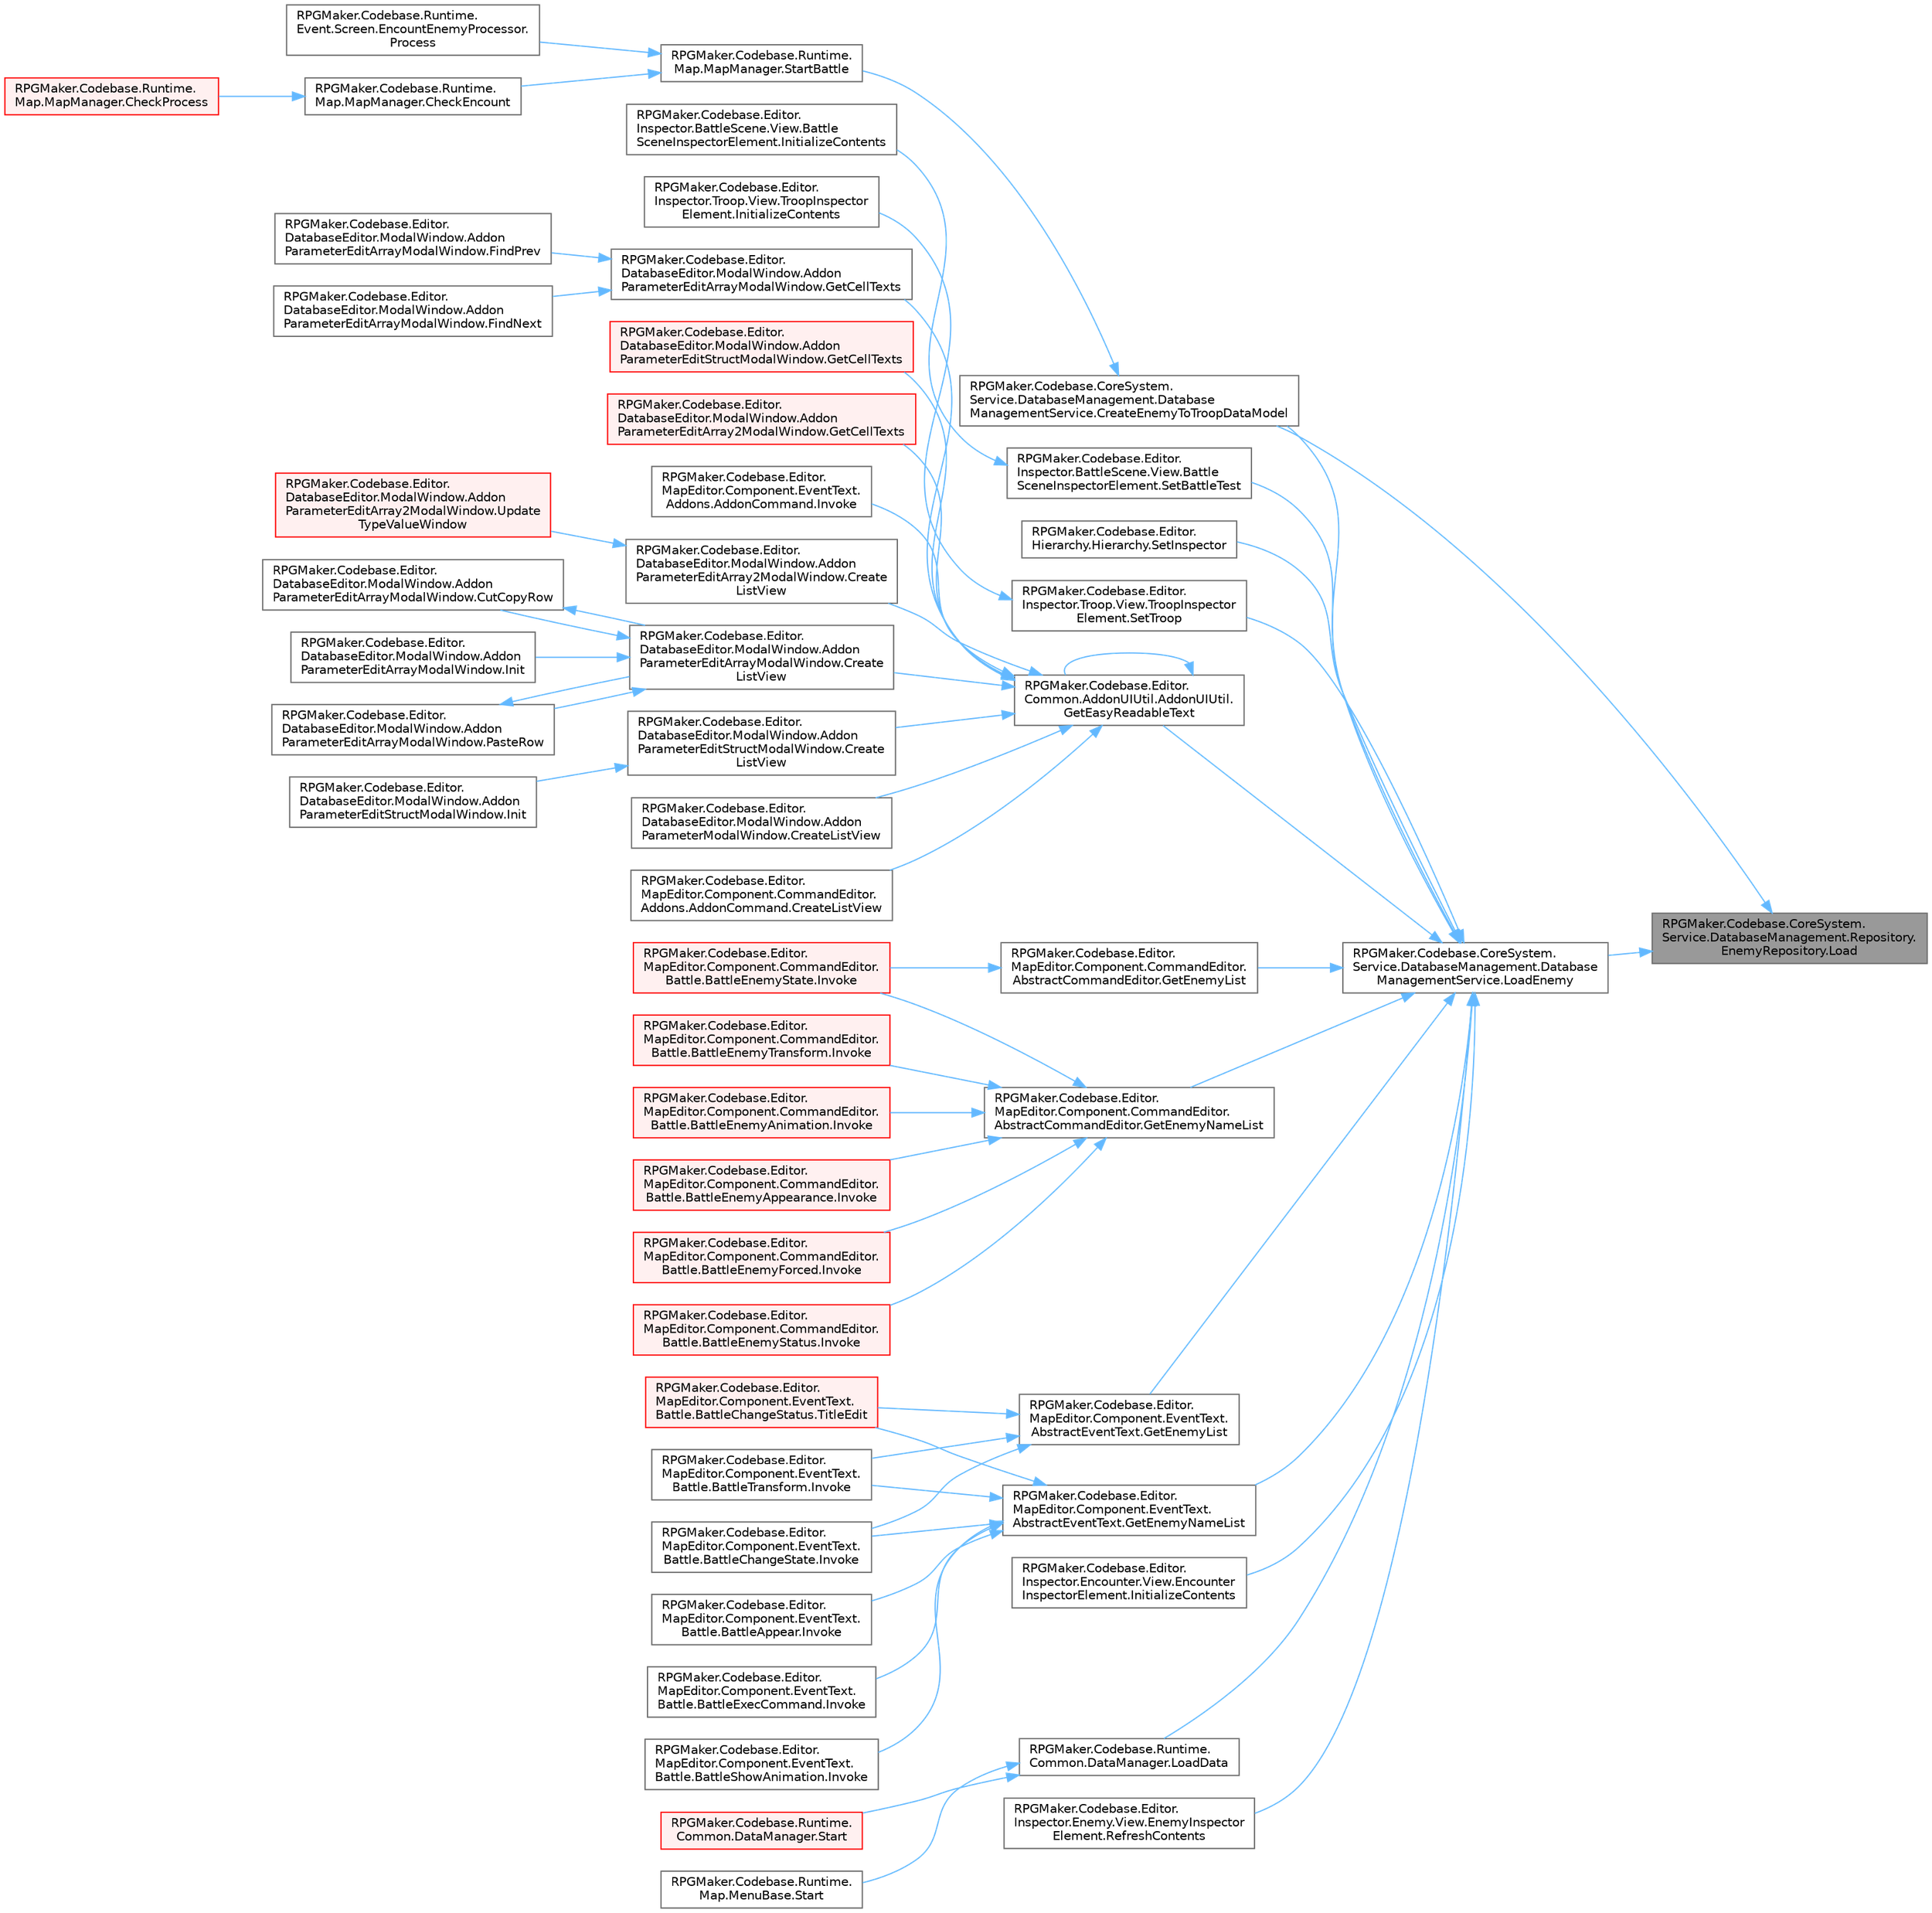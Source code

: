 digraph "RPGMaker.Codebase.CoreSystem.Service.DatabaseManagement.Repository.EnemyRepository.Load"
{
 // LATEX_PDF_SIZE
  bgcolor="transparent";
  edge [fontname=Helvetica,fontsize=10,labelfontname=Helvetica,labelfontsize=10];
  node [fontname=Helvetica,fontsize=10,shape=box,height=0.2,width=0.4];
  rankdir="RL";
  Node1 [id="Node000001",label="RPGMaker.Codebase.CoreSystem.\lService.DatabaseManagement.Repository.\lEnemyRepository.Load",height=0.2,width=0.4,color="gray40", fillcolor="grey60", style="filled", fontcolor="black",tooltip="😁 読込"];
  Node1 -> Node2 [id="edge1_Node000001_Node000002",dir="back",color="steelblue1",style="solid",tooltip=" "];
  Node2 [id="Node000002",label="RPGMaker.Codebase.CoreSystem.\lService.DatabaseManagement.Database\lManagementService.CreateEnemyToTroopDataModel",height=0.2,width=0.4,color="grey40", fillcolor="white", style="filled",URL="$db/db0/class_r_p_g_maker_1_1_codebase_1_1_core_system_1_1_service_1_1_database_management_1_1_database_management_service.html#a657d9ffe203a103129187e1a201e4efc",tooltip="😁 敵キャラのリストから新しく敵グループを作成"];
  Node2 -> Node3 [id="edge2_Node000002_Node000003",dir="back",color="steelblue1",style="solid",tooltip=" "];
  Node3 [id="Node000003",label="RPGMaker.Codebase.Runtime.\lMap.MapManager.StartBattle",height=0.2,width=0.4,color="grey40", fillcolor="white", style="filled",URL="$d5/d0f/class_r_p_g_maker_1_1_codebase_1_1_runtime_1_1_map_1_1_map_manager.html#a2abe6a815918a5f31af8e1031b4ce039",tooltip=" "];
  Node3 -> Node4 [id="edge3_Node000003_Node000004",dir="back",color="steelblue1",style="solid",tooltip=" "];
  Node4 [id="Node000004",label="RPGMaker.Codebase.Runtime.\lMap.MapManager.CheckEncount",height=0.2,width=0.4,color="grey40", fillcolor="white", style="filled",URL="$d5/d0f/class_r_p_g_maker_1_1_codebase_1_1_runtime_1_1_map_1_1_map_manager.html#ade4dde4a1fa8535ef5adbeb52c1b3a3d",tooltip=" "];
  Node4 -> Node5 [id="edge4_Node000004_Node000005",dir="back",color="steelblue1",style="solid",tooltip=" "];
  Node5 [id="Node000005",label="RPGMaker.Codebase.Runtime.\lMap.MapManager.CheckProcess",height=0.2,width=0.4,color="red", fillcolor="#FFF0F0", style="filled",URL="$d5/d0f/class_r_p_g_maker_1_1_codebase_1_1_runtime_1_1_map_1_1_map_manager.html#af61111401b6e289e7cd71c37c80bff5d",tooltip="移動後の各判定処理"];
  Node3 -> Node69 [id="edge5_Node000003_Node000069",dir="back",color="steelblue1",style="solid",tooltip=" "];
  Node69 [id="Node000069",label="RPGMaker.Codebase.Runtime.\lEvent.Screen.EncountEnemyProcessor.\lProcess",height=0.2,width=0.4,color="grey40", fillcolor="white", style="filled",URL="$da/d81/class_r_p_g_maker_1_1_codebase_1_1_runtime_1_1_event_1_1_screen_1_1_encount_enemy_processor.html#a4fe526998868f3f73d7758da52cbc7d6",tooltip="😁 処理"];
  Node1 -> Node70 [id="edge6_Node000001_Node000070",dir="back",color="steelblue1",style="solid",tooltip=" "];
  Node70 [id="Node000070",label="RPGMaker.Codebase.CoreSystem.\lService.DatabaseManagement.Database\lManagementService.LoadEnemy",height=0.2,width=0.4,color="grey40", fillcolor="white", style="filled",URL="$db/db0/class_r_p_g_maker_1_1_codebase_1_1_core_system_1_1_service_1_1_database_management_1_1_database_management_service.html#a56946e6c58a5ec0f4641533476d5982c",tooltip="😁 敵読込"];
  Node70 -> Node2 [id="edge7_Node000070_Node000002",dir="back",color="steelblue1",style="solid",tooltip=" "];
  Node70 -> Node71 [id="edge8_Node000070_Node000071",dir="back",color="steelblue1",style="solid",tooltip=" "];
  Node71 [id="Node000071",label="RPGMaker.Codebase.Editor.\lCommon.AddonUIUtil.AddonUIUtil.\lGetEasyReadableText",height=0.2,width=0.4,color="grey40", fillcolor="white", style="filled",URL="$d4/d5f/class_r_p_g_maker_1_1_codebase_1_1_editor_1_1_common_1_1_addon_u_i_util_1_1_addon_u_i_util.html#a2e27a60230e482d3f5605b82634925cb",tooltip="😁 簡単読みやすいテキスト取得"];
  Node71 -> Node72 [id="edge9_Node000071_Node000072",dir="back",color="steelblue1",style="solid",tooltip=" "];
  Node72 [id="Node000072",label="RPGMaker.Codebase.Editor.\lDatabaseEditor.ModalWindow.Addon\lParameterEditArray2ModalWindow.Create\lListView",height=0.2,width=0.4,color="grey40", fillcolor="white", style="filled",URL="$da/d1b/class_r_p_g_maker_1_1_codebase_1_1_editor_1_1_database_editor_1_1_modal_window_1_1_addon_parameter_edit_array2_modal_window.html#a5ba1083e2d9cedbd3a9d9d09c58ac850",tooltip="😁 リスト・ビュー作成"];
  Node72 -> Node73 [id="edge10_Node000072_Node000073",dir="back",color="steelblue1",style="solid",tooltip=" "];
  Node73 [id="Node000073",label="RPGMaker.Codebase.Editor.\lDatabaseEditor.ModalWindow.Addon\lParameterEditArray2ModalWindow.Update\lTypeValueWindow",height=0.2,width=0.4,color="red", fillcolor="#FFF0F0", style="filled",URL="$da/d1b/class_r_p_g_maker_1_1_codebase_1_1_editor_1_1_database_editor_1_1_modal_window_1_1_addon_parameter_edit_array2_modal_window.html#a276b6fc351b3a2e8ae0cbe66f5e523bf",tooltip="😁 型値ウィンドウ更新"];
  Node71 -> Node81 [id="edge11_Node000071_Node000081",dir="back",color="steelblue1",style="solid",tooltip=" "];
  Node81 [id="Node000081",label="RPGMaker.Codebase.Editor.\lDatabaseEditor.ModalWindow.Addon\lParameterEditArrayModalWindow.Create\lListView",height=0.2,width=0.4,color="grey40", fillcolor="white", style="filled",URL="$d1/d7f/class_r_p_g_maker_1_1_codebase_1_1_editor_1_1_database_editor_1_1_modal_window_1_1_addon_parameter_edit_array_modal_window.html#a9db2ab59d7a41e650d355c6fc05db5c3",tooltip=" "];
  Node81 -> Node82 [id="edge12_Node000081_Node000082",dir="back",color="steelblue1",style="solid",tooltip=" "];
  Node82 [id="Node000082",label="RPGMaker.Codebase.Editor.\lDatabaseEditor.ModalWindow.Addon\lParameterEditArrayModalWindow.CutCopyRow",height=0.2,width=0.4,color="grey40", fillcolor="white", style="filled",URL="$d1/d7f/class_r_p_g_maker_1_1_codebase_1_1_editor_1_1_database_editor_1_1_modal_window_1_1_addon_parameter_edit_array_modal_window.html#a72eebb28e5116e3ff64fc722b525af7c",tooltip=" "];
  Node82 -> Node81 [id="edge13_Node000082_Node000081",dir="back",color="steelblue1",style="solid",tooltip=" "];
  Node81 -> Node83 [id="edge14_Node000081_Node000083",dir="back",color="steelblue1",style="solid",tooltip=" "];
  Node83 [id="Node000083",label="RPGMaker.Codebase.Editor.\lDatabaseEditor.ModalWindow.Addon\lParameterEditArrayModalWindow.Init",height=0.2,width=0.4,color="grey40", fillcolor="white", style="filled",URL="$d1/d7f/class_r_p_g_maker_1_1_codebase_1_1_editor_1_1_database_editor_1_1_modal_window_1_1_addon_parameter_edit_array_modal_window.html#a78764c473ecc9a1e02c3a07fb91028b4",tooltip="😁 初期化"];
  Node81 -> Node84 [id="edge15_Node000081_Node000084",dir="back",color="steelblue1",style="solid",tooltip=" "];
  Node84 [id="Node000084",label="RPGMaker.Codebase.Editor.\lDatabaseEditor.ModalWindow.Addon\lParameterEditArrayModalWindow.PasteRow",height=0.2,width=0.4,color="grey40", fillcolor="white", style="filled",URL="$d1/d7f/class_r_p_g_maker_1_1_codebase_1_1_editor_1_1_database_editor_1_1_modal_window_1_1_addon_parameter_edit_array_modal_window.html#a9c43b854109729f5b20676c6d847013d",tooltip=" "];
  Node84 -> Node81 [id="edge16_Node000084_Node000081",dir="back",color="steelblue1",style="solid",tooltip=" "];
  Node71 -> Node85 [id="edge17_Node000071_Node000085",dir="back",color="steelblue1",style="solid",tooltip=" "];
  Node85 [id="Node000085",label="RPGMaker.Codebase.Editor.\lDatabaseEditor.ModalWindow.Addon\lParameterEditStructModalWindow.Create\lListView",height=0.2,width=0.4,color="grey40", fillcolor="white", style="filled",URL="$d6/d85/class_r_p_g_maker_1_1_codebase_1_1_editor_1_1_database_editor_1_1_modal_window_1_1_addon_parameter_edit_struct_modal_window.html#a045b704d408168740544caa15841cdb8",tooltip=" "];
  Node85 -> Node86 [id="edge18_Node000085_Node000086",dir="back",color="steelblue1",style="solid",tooltip=" "];
  Node86 [id="Node000086",label="RPGMaker.Codebase.Editor.\lDatabaseEditor.ModalWindow.Addon\lParameterEditStructModalWindow.Init",height=0.2,width=0.4,color="grey40", fillcolor="white", style="filled",URL="$d6/d85/class_r_p_g_maker_1_1_codebase_1_1_editor_1_1_database_editor_1_1_modal_window_1_1_addon_parameter_edit_struct_modal_window.html#aa775d7221716b01f2500fc3baccf5691",tooltip="😁 初期化"];
  Node71 -> Node87 [id="edge19_Node000071_Node000087",dir="back",color="steelblue1",style="solid",tooltip=" "];
  Node87 [id="Node000087",label="RPGMaker.Codebase.Editor.\lDatabaseEditor.ModalWindow.Addon\lParameterModalWindow.CreateListView",height=0.2,width=0.4,color="grey40", fillcolor="white", style="filled",URL="$de/d91/class_r_p_g_maker_1_1_codebase_1_1_editor_1_1_database_editor_1_1_modal_window_1_1_addon_parameter_modal_window.html#aac3db9d51ec30afd81b939a71551cc73",tooltip="リストの要素作成"];
  Node71 -> Node88 [id="edge20_Node000071_Node000088",dir="back",color="steelblue1",style="solid",tooltip=" "];
  Node88 [id="Node000088",label="RPGMaker.Codebase.Editor.\lMapEditor.Component.CommandEditor.\lAddons.AddonCommand.CreateListView",height=0.2,width=0.4,color="grey40", fillcolor="white", style="filled",URL="$d8/dad/class_r_p_g_maker_1_1_codebase_1_1_editor_1_1_map_editor_1_1_component_1_1_command_editor_1_1_addons_1_1_addon_command.html#a761c38d03f5da83d0397facb20589c85",tooltip="リストの要素作成"];
  Node71 -> Node89 [id="edge21_Node000071_Node000089",dir="back",color="steelblue1",style="solid",tooltip=" "];
  Node89 [id="Node000089",label="RPGMaker.Codebase.Editor.\lDatabaseEditor.ModalWindow.Addon\lParameterEditArrayModalWindow.GetCellTexts",height=0.2,width=0.4,color="grey40", fillcolor="white", style="filled",URL="$d1/d7f/class_r_p_g_maker_1_1_codebase_1_1_editor_1_1_database_editor_1_1_modal_window_1_1_addon_parameter_edit_array_modal_window.html#afc557203c46c0be0f81dba1309220f56",tooltip=" "];
  Node89 -> Node90 [id="edge22_Node000089_Node000090",dir="back",color="steelblue1",style="solid",tooltip=" "];
  Node90 [id="Node000090",label="RPGMaker.Codebase.Editor.\lDatabaseEditor.ModalWindow.Addon\lParameterEditArrayModalWindow.FindNext",height=0.2,width=0.4,color="grey40", fillcolor="white", style="filled",URL="$d1/d7f/class_r_p_g_maker_1_1_codebase_1_1_editor_1_1_database_editor_1_1_modal_window_1_1_addon_parameter_edit_array_modal_window.html#aeff726bde1b3e7489320e69555b5733c",tooltip=" "];
  Node89 -> Node91 [id="edge23_Node000089_Node000091",dir="back",color="steelblue1",style="solid",tooltip=" "];
  Node91 [id="Node000091",label="RPGMaker.Codebase.Editor.\lDatabaseEditor.ModalWindow.Addon\lParameterEditArrayModalWindow.FindPrev",height=0.2,width=0.4,color="grey40", fillcolor="white", style="filled",URL="$d1/d7f/class_r_p_g_maker_1_1_codebase_1_1_editor_1_1_database_editor_1_1_modal_window_1_1_addon_parameter_edit_array_modal_window.html#a4b6fce6622c9b1dc0c644ab4fea1124b",tooltip=" "];
  Node71 -> Node92 [id="edge24_Node000071_Node000092",dir="back",color="steelblue1",style="solid",tooltip=" "];
  Node92 [id="Node000092",label="RPGMaker.Codebase.Editor.\lDatabaseEditor.ModalWindow.Addon\lParameterEditStructModalWindow.GetCellTexts",height=0.2,width=0.4,color="red", fillcolor="#FFF0F0", style="filled",URL="$d6/d85/class_r_p_g_maker_1_1_codebase_1_1_editor_1_1_database_editor_1_1_modal_window_1_1_addon_parameter_edit_struct_modal_window.html#af643c754e819b5b16233276169b4d5c4",tooltip=" "];
  Node71 -> Node95 [id="edge25_Node000071_Node000095",dir="back",color="steelblue1",style="solid",tooltip=" "];
  Node95 [id="Node000095",label="RPGMaker.Codebase.Editor.\lDatabaseEditor.ModalWindow.Addon\lParameterEditArray2ModalWindow.GetCellTexts",height=0.2,width=0.4,color="red", fillcolor="#FFF0F0", style="filled",URL="$da/d1b/class_r_p_g_maker_1_1_codebase_1_1_editor_1_1_database_editor_1_1_modal_window_1_1_addon_parameter_edit_array2_modal_window.html#a5aa2695048712ad6d1e18aa0a77cc92e",tooltip="😁 セル・テキスト取得"];
  Node71 -> Node71 [id="edge26_Node000071_Node000071",dir="back",color="steelblue1",style="solid",tooltip=" "];
  Node71 -> Node98 [id="edge27_Node000071_Node000098",dir="back",color="steelblue1",style="solid",tooltip=" "];
  Node98 [id="Node000098",label="RPGMaker.Codebase.Editor.\lMapEditor.Component.EventText.\lAddons.AddonCommand.Invoke",height=0.2,width=0.4,color="grey40", fillcolor="white", style="filled",URL="$db/dab/class_r_p_g_maker_1_1_codebase_1_1_editor_1_1_map_editor_1_1_component_1_1_event_text_1_1_addons_1_1_addon_command.html#acbf04f8b7873d9175d9d4f68bceff70d",tooltip=" "];
  Node70 -> Node99 [id="edge28_Node000070_Node000099",dir="back",color="steelblue1",style="solid",tooltip=" "];
  Node99 [id="Node000099",label="RPGMaker.Codebase.Editor.\lMapEditor.Component.CommandEditor.\lAbstractCommandEditor.GetEnemyList",height=0.2,width=0.4,color="grey40", fillcolor="white", style="filled",URL="$d3/ded/class_r_p_g_maker_1_1_codebase_1_1_editor_1_1_map_editor_1_1_component_1_1_command_editor_1_1_abstract_command_editor.html#af7e28eda2cfddc26a5f77c6eba05af23",tooltip="バトルイベントで利用する、敵データリスト取得"];
  Node99 -> Node100 [id="edge29_Node000099_Node000100",dir="back",color="steelblue1",style="solid",tooltip=" "];
  Node100 [id="Node000100",label="RPGMaker.Codebase.Editor.\lMapEditor.Component.CommandEditor.\lBattle.BattleEnemyState.Invoke",height=0.2,width=0.4,color="red", fillcolor="#FFF0F0", style="filled",URL="$d7/dfd/class_r_p_g_maker_1_1_codebase_1_1_editor_1_1_map_editor_1_1_component_1_1_command_editor_1_1_battle_1_1_battle_enemy_state.html#a4c8cb481335025e6bf65839361f40a7f",tooltip=" "];
  Node70 -> Node104 [id="edge30_Node000070_Node000104",dir="back",color="steelblue1",style="solid",tooltip=" "];
  Node104 [id="Node000104",label="RPGMaker.Codebase.Editor.\lMapEditor.Component.EventText.\lAbstractEventText.GetEnemyList",height=0.2,width=0.4,color="grey40", fillcolor="white", style="filled",URL="$d3/d66/class_r_p_g_maker_1_1_codebase_1_1_editor_1_1_map_editor_1_1_component_1_1_event_text_1_1_abstract_event_text.html#a9e566805b6b59d1ee1394d570c122660",tooltip="バトルイベント関連で利用する、敵データのリスト取得"];
  Node104 -> Node105 [id="edge31_Node000104_Node000105",dir="back",color="steelblue1",style="solid",tooltip=" "];
  Node105 [id="Node000105",label="RPGMaker.Codebase.Editor.\lMapEditor.Component.EventText.\lBattle.BattleTransform.Invoke",height=0.2,width=0.4,color="grey40", fillcolor="white", style="filled",URL="$db/d6e/class_r_p_g_maker_1_1_codebase_1_1_editor_1_1_map_editor_1_1_component_1_1_event_text_1_1_battle_1_1_battle_transform.html#a9609d6527c998781991f836c0519ddea",tooltip=" "];
  Node104 -> Node106 [id="edge32_Node000104_Node000106",dir="back",color="steelblue1",style="solid",tooltip=" "];
  Node106 [id="Node000106",label="RPGMaker.Codebase.Editor.\lMapEditor.Component.EventText.\lBattle.BattleChangeState.Invoke",height=0.2,width=0.4,color="grey40", fillcolor="white", style="filled",URL="$d7/d7c/class_r_p_g_maker_1_1_codebase_1_1_editor_1_1_map_editor_1_1_component_1_1_event_text_1_1_battle_1_1_battle_change_state.html#ac79b1b3fe3c650970f4169943a8d7a95",tooltip=" "];
  Node104 -> Node107 [id="edge33_Node000104_Node000107",dir="back",color="steelblue1",style="solid",tooltip=" "];
  Node107 [id="Node000107",label="RPGMaker.Codebase.Editor.\lMapEditor.Component.EventText.\lBattle.BattleChangeStatus.TitleEdit",height=0.2,width=0.4,color="red", fillcolor="#FFF0F0", style="filled",URL="$d8/ddb/class_r_p_g_maker_1_1_codebase_1_1_editor_1_1_map_editor_1_1_component_1_1_event_text_1_1_battle_1_1_battle_change_status.html#a6e44fa9366a827ce1db0885cee326211",tooltip=" "];
  Node70 -> Node109 [id="edge34_Node000070_Node000109",dir="back",color="steelblue1",style="solid",tooltip=" "];
  Node109 [id="Node000109",label="RPGMaker.Codebase.Editor.\lMapEditor.Component.CommandEditor.\lAbstractCommandEditor.GetEnemyNameList",height=0.2,width=0.4,color="grey40", fillcolor="white", style="filled",URL="$d3/ded/class_r_p_g_maker_1_1_codebase_1_1_editor_1_1_map_editor_1_1_component_1_1_command_editor_1_1_abstract_command_editor.html#aa76b690876619be5980e8c5bd22c53f7",tooltip="バトルイベントで利用する、敵の名称リスト取得"];
  Node109 -> Node110 [id="edge35_Node000109_Node000110",dir="back",color="steelblue1",style="solid",tooltip=" "];
  Node110 [id="Node000110",label="RPGMaker.Codebase.Editor.\lMapEditor.Component.CommandEditor.\lBattle.BattleEnemyAnimation.Invoke",height=0.2,width=0.4,color="red", fillcolor="#FFF0F0", style="filled",URL="$dc/d2a/class_r_p_g_maker_1_1_codebase_1_1_editor_1_1_map_editor_1_1_component_1_1_command_editor_1_1_battle_1_1_battle_enemy_animation.html#a08a564c25ec2d5dc5f52236473d6bcac",tooltip=" "];
  Node109 -> Node111 [id="edge36_Node000109_Node000111",dir="back",color="steelblue1",style="solid",tooltip=" "];
  Node111 [id="Node000111",label="RPGMaker.Codebase.Editor.\lMapEditor.Component.CommandEditor.\lBattle.BattleEnemyAppearance.Invoke",height=0.2,width=0.4,color="red", fillcolor="#FFF0F0", style="filled",URL="$d6/d3b/class_r_p_g_maker_1_1_codebase_1_1_editor_1_1_map_editor_1_1_component_1_1_command_editor_1_1_ba5a63ea01876c23645ad9da9c00c2f8b1.html#a3b08d7d0e3ef2fcfcb15c85fba5b0df0",tooltip=" "];
  Node109 -> Node112 [id="edge37_Node000109_Node000112",dir="back",color="steelblue1",style="solid",tooltip=" "];
  Node112 [id="Node000112",label="RPGMaker.Codebase.Editor.\lMapEditor.Component.CommandEditor.\lBattle.BattleEnemyForced.Invoke",height=0.2,width=0.4,color="red", fillcolor="#FFF0F0", style="filled",URL="$db/d5e/class_r_p_g_maker_1_1_codebase_1_1_editor_1_1_map_editor_1_1_component_1_1_command_editor_1_1_battle_1_1_battle_enemy_forced.html#a0fa91e9358e18ff7d40f38c702e25b6e",tooltip=" "];
  Node109 -> Node100 [id="edge38_Node000109_Node000100",dir="back",color="steelblue1",style="solid",tooltip=" "];
  Node109 -> Node113 [id="edge39_Node000109_Node000113",dir="back",color="steelblue1",style="solid",tooltip=" "];
  Node113 [id="Node000113",label="RPGMaker.Codebase.Editor.\lMapEditor.Component.CommandEditor.\lBattle.BattleEnemyStatus.Invoke",height=0.2,width=0.4,color="red", fillcolor="#FFF0F0", style="filled",URL="$d8/d0a/class_r_p_g_maker_1_1_codebase_1_1_editor_1_1_map_editor_1_1_component_1_1_command_editor_1_1_battle_1_1_battle_enemy_status.html#a4b08c67bdd5811d83424d2436564919a",tooltip=" "];
  Node109 -> Node114 [id="edge40_Node000109_Node000114",dir="back",color="steelblue1",style="solid",tooltip=" "];
  Node114 [id="Node000114",label="RPGMaker.Codebase.Editor.\lMapEditor.Component.CommandEditor.\lBattle.BattleEnemyTransform.Invoke",height=0.2,width=0.4,color="red", fillcolor="#FFF0F0", style="filled",URL="$d3/de5/class_r_p_g_maker_1_1_codebase_1_1_editor_1_1_map_editor_1_1_component_1_1_command_editor_1_1_battle_1_1_battle_enemy_transform.html#af72e9ac9fa694b6f6cd4963cf606d555",tooltip=" "];
  Node70 -> Node115 [id="edge41_Node000070_Node000115",dir="back",color="steelblue1",style="solid",tooltip=" "];
  Node115 [id="Node000115",label="RPGMaker.Codebase.Editor.\lMapEditor.Component.EventText.\lAbstractEventText.GetEnemyNameList",height=0.2,width=0.4,color="grey40", fillcolor="white", style="filled",URL="$d3/d66/class_r_p_g_maker_1_1_codebase_1_1_editor_1_1_map_editor_1_1_component_1_1_event_text_1_1_abstract_event_text.html#a2f08c8a8bca3c2cc9dc190a0d571f462",tooltip="バトルイベント関連で利用する、敵の名称リスト取得"];
  Node115 -> Node116 [id="edge42_Node000115_Node000116",dir="back",color="steelblue1",style="solid",tooltip=" "];
  Node116 [id="Node000116",label="RPGMaker.Codebase.Editor.\lMapEditor.Component.EventText.\lBattle.BattleExecCommand.Invoke",height=0.2,width=0.4,color="grey40", fillcolor="white", style="filled",URL="$d2/dfb/class_r_p_g_maker_1_1_codebase_1_1_editor_1_1_map_editor_1_1_component_1_1_event_text_1_1_battle_1_1_battle_exec_command.html#a12dafa1ebd048c379727098f17dd40b9",tooltip=" "];
  Node115 -> Node117 [id="edge43_Node000115_Node000117",dir="back",color="steelblue1",style="solid",tooltip=" "];
  Node117 [id="Node000117",label="RPGMaker.Codebase.Editor.\lMapEditor.Component.EventText.\lBattle.BattleShowAnimation.Invoke",height=0.2,width=0.4,color="grey40", fillcolor="white", style="filled",URL="$d0/dec/class_r_p_g_maker_1_1_codebase_1_1_editor_1_1_map_editor_1_1_component_1_1_event_text_1_1_battle_1_1_battle_show_animation.html#aa1a93fe0bd1ea9ff77adf5c2a9ef6619",tooltip=" "];
  Node115 -> Node105 [id="edge44_Node000115_Node000105",dir="back",color="steelblue1",style="solid",tooltip=" "];
  Node115 -> Node118 [id="edge45_Node000115_Node000118",dir="back",color="steelblue1",style="solid",tooltip=" "];
  Node118 [id="Node000118",label="RPGMaker.Codebase.Editor.\lMapEditor.Component.EventText.\lBattle.BattleAppear.Invoke",height=0.2,width=0.4,color="grey40", fillcolor="white", style="filled",URL="$dc/dcd/class_r_p_g_maker_1_1_codebase_1_1_editor_1_1_map_editor_1_1_component_1_1_event_text_1_1_battle_1_1_battle_appear.html#a43f576a2bca26b784d28b02571648f29",tooltip=" "];
  Node115 -> Node106 [id="edge46_Node000115_Node000106",dir="back",color="steelblue1",style="solid",tooltip=" "];
  Node115 -> Node107 [id="edge47_Node000115_Node000107",dir="back",color="steelblue1",style="solid",tooltip=" "];
  Node70 -> Node119 [id="edge48_Node000070_Node000119",dir="back",color="steelblue1",style="solid",tooltip=" "];
  Node119 [id="Node000119",label="RPGMaker.Codebase.Editor.\lInspector.Encounter.View.Encounter\lInspectorElement.InitializeContents",height=0.2,width=0.4,color="grey40", fillcolor="white", style="filled",URL="$db/dd6/class_r_p_g_maker_1_1_codebase_1_1_editor_1_1_inspector_1_1_encounter_1_1_view_1_1_encounter_inspector_element.html#a1ec688c575fa9bc4b2489fb82680ba53",tooltip="初期化処理"];
  Node70 -> Node120 [id="edge49_Node000070_Node000120",dir="back",color="steelblue1",style="solid",tooltip=" "];
  Node120 [id="Node000120",label="RPGMaker.Codebase.Runtime.\lCommon.DataManager.LoadData",height=0.2,width=0.4,color="grey40", fillcolor="white", style="filled",URL="$d5/d08/class_r_p_g_maker_1_1_codebase_1_1_runtime_1_1_common_1_1_data_manager.html#a42e1175b0a1dc3a225503e007043dc86",tooltip="😁 データ読込"];
  Node120 -> Node121 [id="edge50_Node000120_Node000121",dir="back",color="steelblue1",style="solid",tooltip=" "];
  Node121 [id="Node000121",label="RPGMaker.Codebase.Runtime.\lCommon.DataManager.Start",height=0.2,width=0.4,color="red", fillcolor="#FFF0F0", style="filled",URL="$d5/d08/class_r_p_g_maker_1_1_codebase_1_1_runtime_1_1_common_1_1_data_manager.html#ace8f5b29b336a071e6383ecdbe0f85c5",tooltip="😁 開始"];
  Node120 -> Node215 [id="edge51_Node000120_Node000215",dir="back",color="steelblue1",style="solid",tooltip=" "];
  Node215 [id="Node000215",label="RPGMaker.Codebase.Runtime.\lMap.MenuBase.Start",height=0.2,width=0.4,color="grey40", fillcolor="white", style="filled",URL="$d4/d87/class_r_p_g_maker_1_1_codebase_1_1_runtime_1_1_map_1_1_menu_base.html#ab8ad905ff46339e96dec9ed2cbe31306",tooltip=" "];
  Node70 -> Node974 [id="edge52_Node000070_Node000974",dir="back",color="steelblue1",style="solid",tooltip=" "];
  Node974 [id="Node000974",label="RPGMaker.Codebase.Editor.\lInspector.Enemy.View.EnemyInspector\lElement.RefreshContents",height=0.2,width=0.4,color="grey40", fillcolor="white", style="filled",URL="$d3/d57/class_r_p_g_maker_1_1_codebase_1_1_editor_1_1_inspector_1_1_enemy_1_1_view_1_1_enemy_inspector_element.html#a1496254e60d5557e2e34f760bdaec23c",tooltip="データの更新"];
  Node70 -> Node856 [id="edge53_Node000070_Node000856",dir="back",color="steelblue1",style="solid",tooltip=" "];
  Node856 [id="Node000856",label="RPGMaker.Codebase.Editor.\lInspector.BattleScene.View.Battle\lSceneInspectorElement.SetBattleTest",height=0.2,width=0.4,color="grey40", fillcolor="white", style="filled",URL="$d8/d9b/class_r_p_g_maker_1_1_codebase_1_1_editor_1_1_inspector_1_1_battle_scene_1_1_view_1_1_battle_scene_inspector_element.html#a1b95dd45bd70adde2ad801712091354f",tooltip="戦闘テスト"];
  Node856 -> Node334 [id="edge54_Node000856_Node000334",dir="back",color="steelblue1",style="solid",tooltip=" "];
  Node334 [id="Node000334",label="RPGMaker.Codebase.Editor.\lInspector.BattleScene.View.Battle\lSceneInspectorElement.InitializeContents",height=0.2,width=0.4,color="grey40", fillcolor="white", style="filled",URL="$d8/d9b/class_r_p_g_maker_1_1_codebase_1_1_editor_1_1_inspector_1_1_battle_scene_1_1_view_1_1_battle_scene_inspector_element.html#a229491a27c98aa08b8534c05d97626bf",tooltip="初期化処理"];
  Node70 -> Node975 [id="edge55_Node000070_Node000975",dir="back",color="steelblue1",style="solid",tooltip=" "];
  Node975 [id="Node000975",label="RPGMaker.Codebase.Editor.\lHierarchy.Hierarchy.SetInspector",height=0.2,width=0.4,color="grey40", fillcolor="white", style="filled",URL="$de/ddc/class_r_p_g_maker_1_1_codebase_1_1_editor_1_1_hierarchy_1_1_hierarchy.html#a2b194448f5fcca77e60d5bc10f9ddbb7",tooltip="最後に開いていたインスペクターを開く"];
  Node70 -> Node976 [id="edge56_Node000070_Node000976",dir="back",color="steelblue1",style="solid",tooltip=" "];
  Node976 [id="Node000976",label="RPGMaker.Codebase.Editor.\lInspector.Troop.View.TroopInspector\lElement.SetTroop",height=0.2,width=0.4,color="grey40", fillcolor="white", style="filled",URL="$d8/d90/class_r_p_g_maker_1_1_codebase_1_1_editor_1_1_inspector_1_1_troop_1_1_view_1_1_troop_inspector_element.html#a83e3e4db8afd2103c81fe783a44c6d0d",tooltip=" "];
  Node976 -> Node977 [id="edge57_Node000976_Node000977",dir="back",color="steelblue1",style="solid",tooltip=" "];
  Node977 [id="Node000977",label="RPGMaker.Codebase.Editor.\lInspector.Troop.View.TroopInspector\lElement.InitializeContents",height=0.2,width=0.4,color="grey40", fillcolor="white", style="filled",URL="$d8/d90/class_r_p_g_maker_1_1_codebase_1_1_editor_1_1_inspector_1_1_troop_1_1_view_1_1_troop_inspector_element.html#a2b7b14089e973deaa68e1f12c389a9c9",tooltip="初期化処理"];
}
